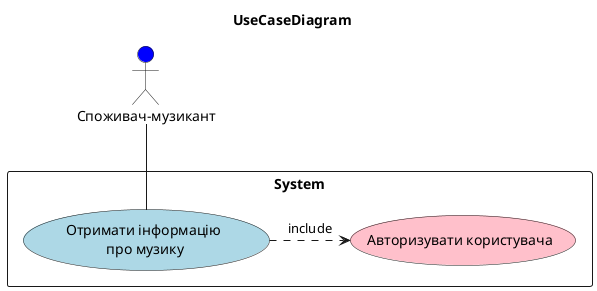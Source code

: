 @startuml

title UseСaseDiagram
actor "Споживач-музикант" as act #Blue

rectangle System {
    usecase (Отримати інформацію\n про музику) as use1 #LightBlue
    usecase (Авторизувати користувача) as use2 #Pink

    act -- use1
    use1 .> use2 : include
}

@enduml
